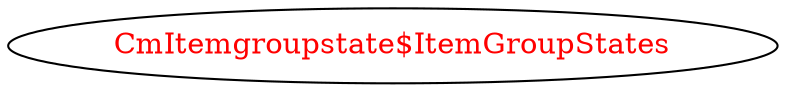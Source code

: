 digraph dependencyGraph {
 concentrate=true;
 ranksep="2.0";
 rankdir="LR"; 
 splines="ortho";
"CmItemgroupstate$ItemGroupStates" [fontcolor="red"];
}